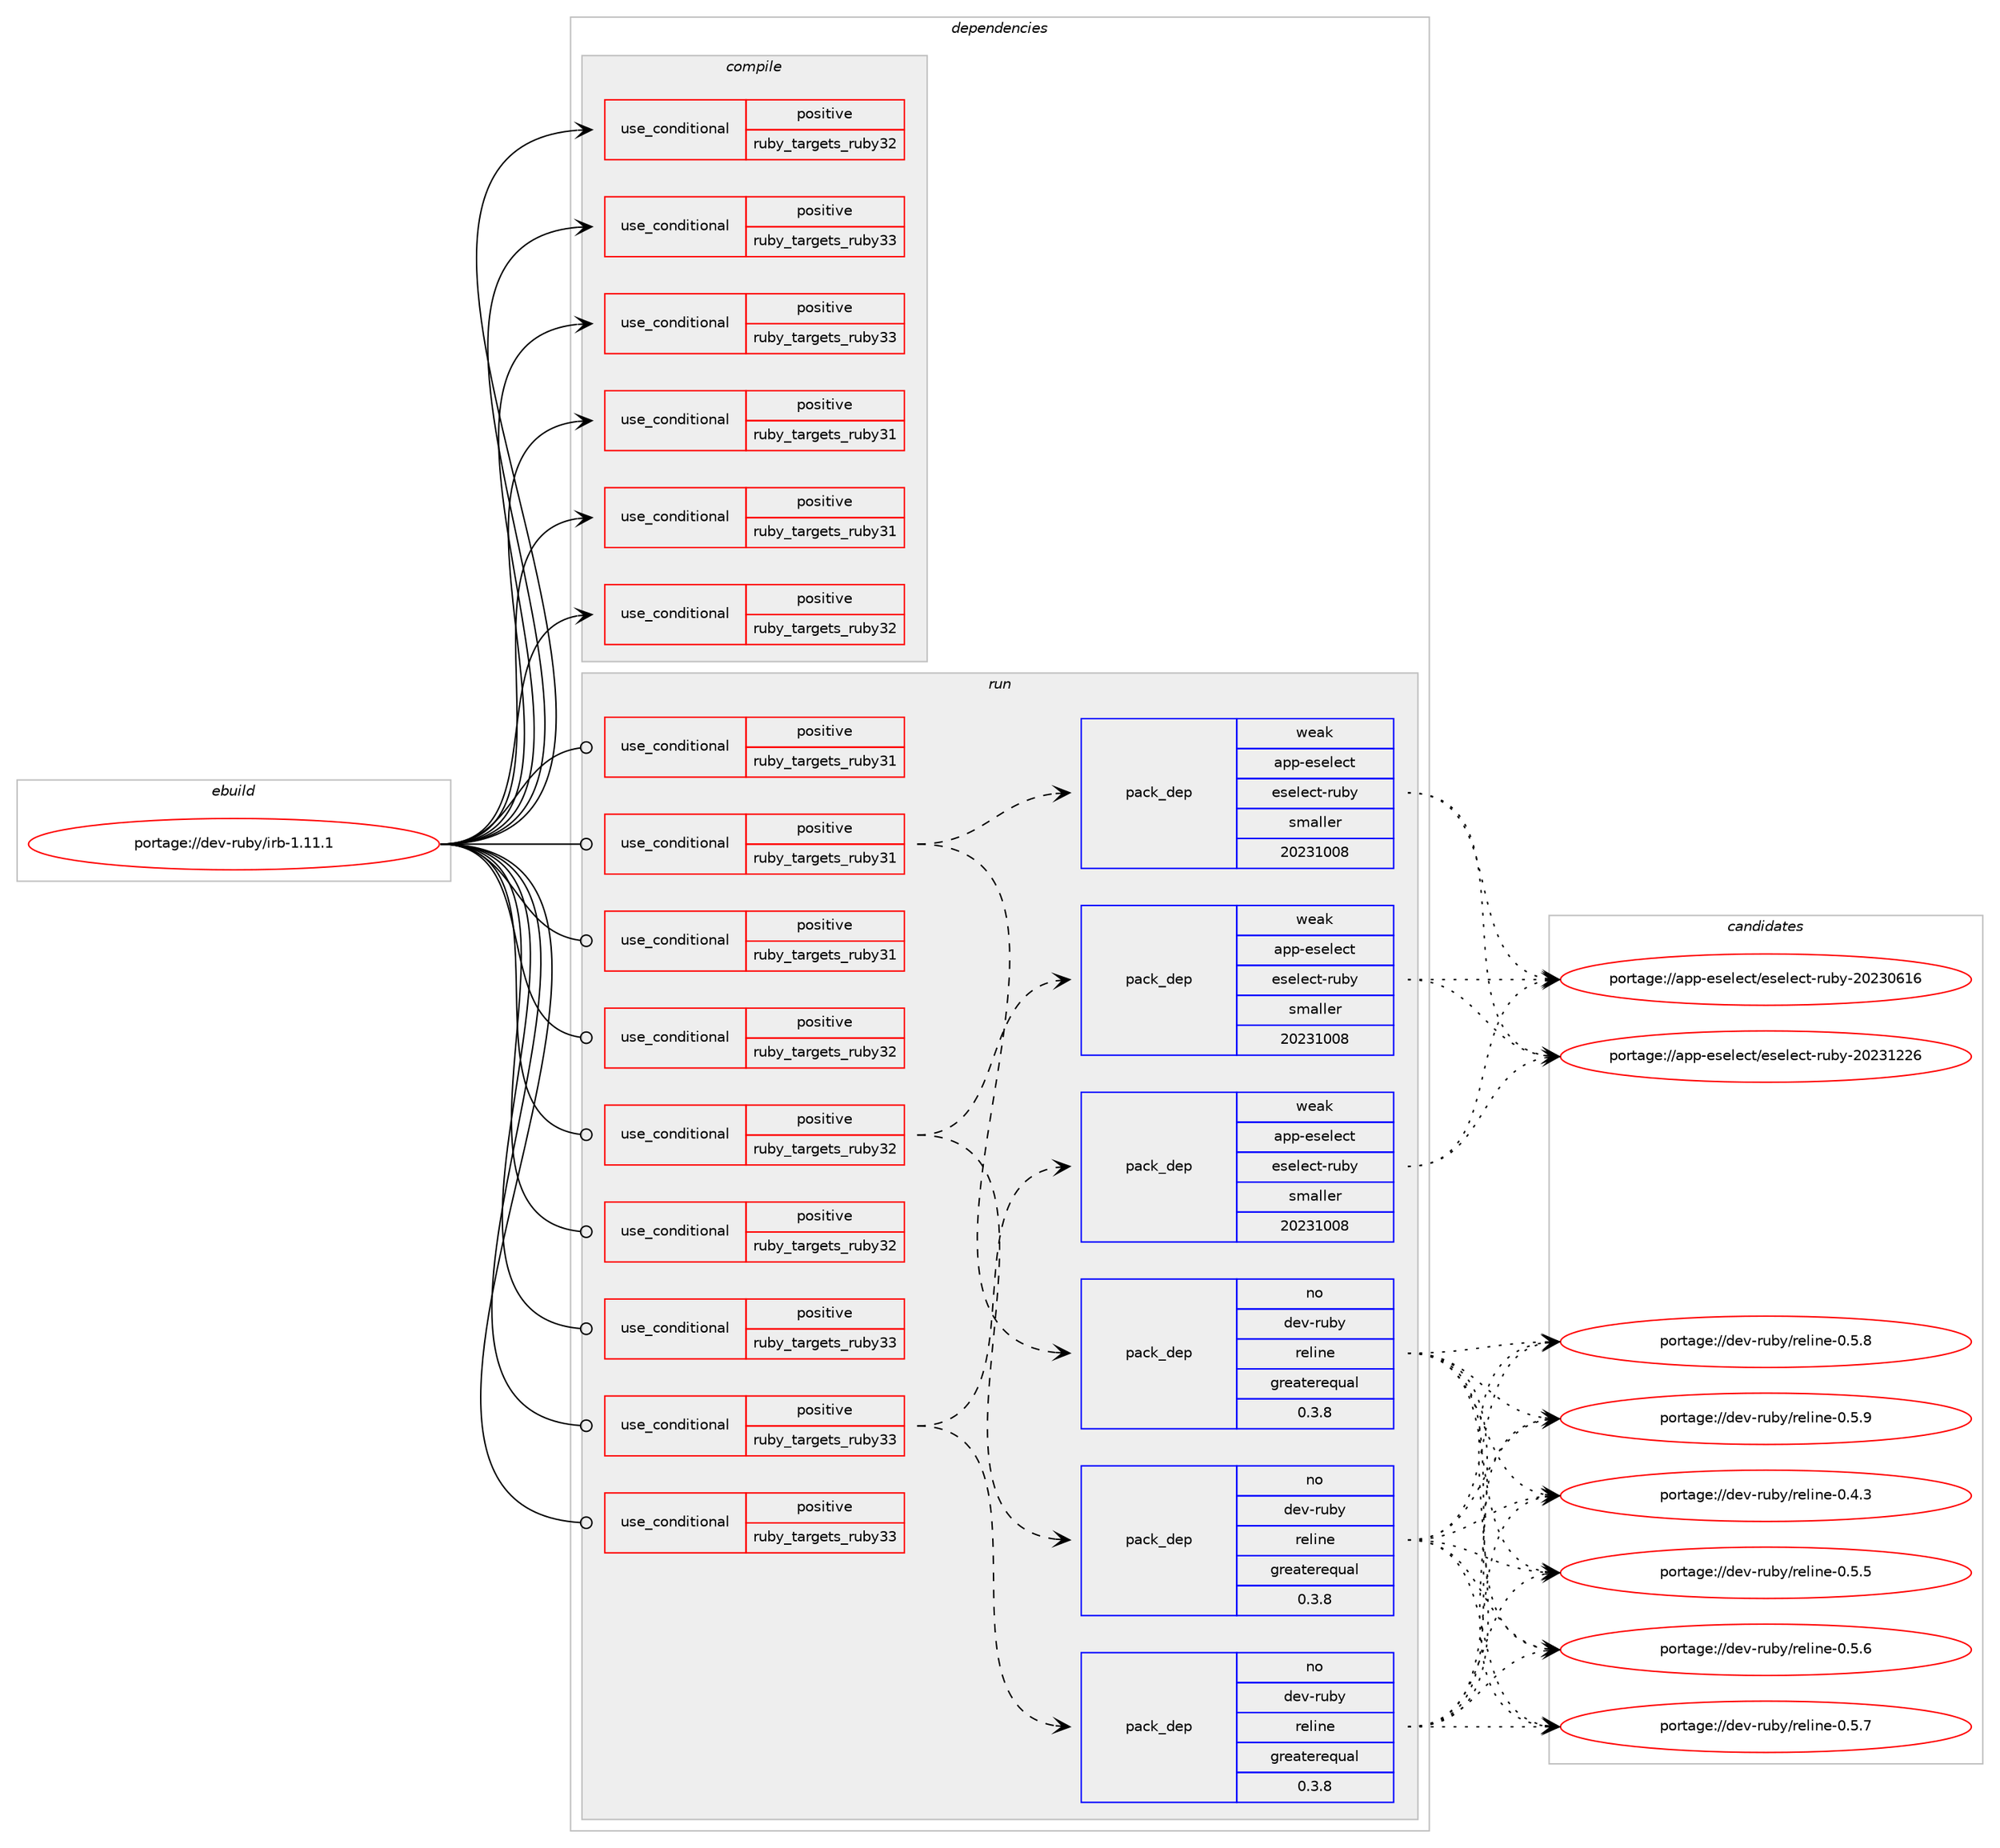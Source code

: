 digraph prolog {

# *************
# Graph options
# *************

newrank=true;
concentrate=true;
compound=true;
graph [rankdir=LR,fontname=Helvetica,fontsize=10,ranksep=1.5];#, ranksep=2.5, nodesep=0.2];
edge  [arrowhead=vee];
node  [fontname=Helvetica,fontsize=10];

# **********
# The ebuild
# **********

subgraph cluster_leftcol {
color=gray;
rank=same;
label=<<i>ebuild</i>>;
id [label="portage://dev-ruby/irb-1.11.1", color=red, width=4, href="../dev-ruby/irb-1.11.1.svg"];
}

# ****************
# The dependencies
# ****************

subgraph cluster_midcol {
color=gray;
label=<<i>dependencies</i>>;
subgraph cluster_compile {
fillcolor="#eeeeee";
style=filled;
label=<<i>compile</i>>;
subgraph cond48103 {
dependency95550 [label=<<TABLE BORDER="0" CELLBORDER="1" CELLSPACING="0" CELLPADDING="4"><TR><TD ROWSPAN="3" CELLPADDING="10">use_conditional</TD></TR><TR><TD>positive</TD></TR><TR><TD>ruby_targets_ruby31</TD></TR></TABLE>>, shape=none, color=red];
# *** BEGIN UNKNOWN DEPENDENCY TYPE (TODO) ***
# dependency95550 -> package_dependency(portage://dev-ruby/irb-1.11.1,install,no,dev-lang,ruby,none,[,,],[slot(3.1)],[])
# *** END UNKNOWN DEPENDENCY TYPE (TODO) ***

}
id:e -> dependency95550:w [weight=20,style="solid",arrowhead="vee"];
subgraph cond48104 {
dependency95551 [label=<<TABLE BORDER="0" CELLBORDER="1" CELLSPACING="0" CELLPADDING="4"><TR><TD ROWSPAN="3" CELLPADDING="10">use_conditional</TD></TR><TR><TD>positive</TD></TR><TR><TD>ruby_targets_ruby31</TD></TR></TABLE>>, shape=none, color=red];
# *** BEGIN UNKNOWN DEPENDENCY TYPE (TODO) ***
# dependency95551 -> package_dependency(portage://dev-ruby/irb-1.11.1,install,no,virtual,rubygems,none,[,,],[],[use(enable(ruby_targets_ruby31),negative)])
# *** END UNKNOWN DEPENDENCY TYPE (TODO) ***

}
id:e -> dependency95551:w [weight=20,style="solid",arrowhead="vee"];
subgraph cond48105 {
dependency95552 [label=<<TABLE BORDER="0" CELLBORDER="1" CELLSPACING="0" CELLPADDING="4"><TR><TD ROWSPAN="3" CELLPADDING="10">use_conditional</TD></TR><TR><TD>positive</TD></TR><TR><TD>ruby_targets_ruby32</TD></TR></TABLE>>, shape=none, color=red];
# *** BEGIN UNKNOWN DEPENDENCY TYPE (TODO) ***
# dependency95552 -> package_dependency(portage://dev-ruby/irb-1.11.1,install,no,dev-lang,ruby,none,[,,],[slot(3.2)],[])
# *** END UNKNOWN DEPENDENCY TYPE (TODO) ***

}
id:e -> dependency95552:w [weight=20,style="solid",arrowhead="vee"];
subgraph cond48106 {
dependency95553 [label=<<TABLE BORDER="0" CELLBORDER="1" CELLSPACING="0" CELLPADDING="4"><TR><TD ROWSPAN="3" CELLPADDING="10">use_conditional</TD></TR><TR><TD>positive</TD></TR><TR><TD>ruby_targets_ruby32</TD></TR></TABLE>>, shape=none, color=red];
# *** BEGIN UNKNOWN DEPENDENCY TYPE (TODO) ***
# dependency95553 -> package_dependency(portage://dev-ruby/irb-1.11.1,install,no,virtual,rubygems,none,[,,],[],[use(enable(ruby_targets_ruby32),negative)])
# *** END UNKNOWN DEPENDENCY TYPE (TODO) ***

}
id:e -> dependency95553:w [weight=20,style="solid",arrowhead="vee"];
subgraph cond48107 {
dependency95554 [label=<<TABLE BORDER="0" CELLBORDER="1" CELLSPACING="0" CELLPADDING="4"><TR><TD ROWSPAN="3" CELLPADDING="10">use_conditional</TD></TR><TR><TD>positive</TD></TR><TR><TD>ruby_targets_ruby33</TD></TR></TABLE>>, shape=none, color=red];
# *** BEGIN UNKNOWN DEPENDENCY TYPE (TODO) ***
# dependency95554 -> package_dependency(portage://dev-ruby/irb-1.11.1,install,no,dev-lang,ruby,none,[,,],[slot(3.3)],[])
# *** END UNKNOWN DEPENDENCY TYPE (TODO) ***

}
id:e -> dependency95554:w [weight=20,style="solid",arrowhead="vee"];
subgraph cond48108 {
dependency95555 [label=<<TABLE BORDER="0" CELLBORDER="1" CELLSPACING="0" CELLPADDING="4"><TR><TD ROWSPAN="3" CELLPADDING="10">use_conditional</TD></TR><TR><TD>positive</TD></TR><TR><TD>ruby_targets_ruby33</TD></TR></TABLE>>, shape=none, color=red];
# *** BEGIN UNKNOWN DEPENDENCY TYPE (TODO) ***
# dependency95555 -> package_dependency(portage://dev-ruby/irb-1.11.1,install,no,virtual,rubygems,none,[,,],[],[use(enable(ruby_targets_ruby33),negative)])
# *** END UNKNOWN DEPENDENCY TYPE (TODO) ***

}
id:e -> dependency95555:w [weight=20,style="solid",arrowhead="vee"];
}
subgraph cluster_compileandrun {
fillcolor="#eeeeee";
style=filled;
label=<<i>compile and run</i>>;
}
subgraph cluster_run {
fillcolor="#eeeeee";
style=filled;
label=<<i>run</i>>;
subgraph cond48109 {
dependency95556 [label=<<TABLE BORDER="0" CELLBORDER="1" CELLSPACING="0" CELLPADDING="4"><TR><TD ROWSPAN="3" CELLPADDING="10">use_conditional</TD></TR><TR><TD>positive</TD></TR><TR><TD>ruby_targets_ruby31</TD></TR></TABLE>>, shape=none, color=red];
# *** BEGIN UNKNOWN DEPENDENCY TYPE (TODO) ***
# dependency95556 -> package_dependency(portage://dev-ruby/irb-1.11.1,run,no,dev-lang,ruby,none,[,,],[slot(3.1)],[])
# *** END UNKNOWN DEPENDENCY TYPE (TODO) ***

}
id:e -> dependency95556:w [weight=20,style="solid",arrowhead="odot"];
subgraph cond48110 {
dependency95557 [label=<<TABLE BORDER="0" CELLBORDER="1" CELLSPACING="0" CELLPADDING="4"><TR><TD ROWSPAN="3" CELLPADDING="10">use_conditional</TD></TR><TR><TD>positive</TD></TR><TR><TD>ruby_targets_ruby31</TD></TR></TABLE>>, shape=none, color=red];
# *** BEGIN UNKNOWN DEPENDENCY TYPE (TODO) ***
# dependency95557 -> package_dependency(portage://dev-ruby/irb-1.11.1,run,no,dev-ruby,rdoc,none,[,,],[],[use(enable(ruby_targets_ruby31),negative)])
# *** END UNKNOWN DEPENDENCY TYPE (TODO) ***

subgraph pack46150 {
dependency95558 [label=<<TABLE BORDER="0" CELLBORDER="1" CELLSPACING="0" CELLPADDING="4" WIDTH="220"><TR><TD ROWSPAN="6" CELLPADDING="30">pack_dep</TD></TR><TR><TD WIDTH="110">no</TD></TR><TR><TD>dev-ruby</TD></TR><TR><TD>reline</TD></TR><TR><TD>greaterequal</TD></TR><TR><TD>0.3.8</TD></TR></TABLE>>, shape=none, color=blue];
}
dependency95557:e -> dependency95558:w [weight=20,style="dashed",arrowhead="vee"];
subgraph pack46151 {
dependency95559 [label=<<TABLE BORDER="0" CELLBORDER="1" CELLSPACING="0" CELLPADDING="4" WIDTH="220"><TR><TD ROWSPAN="6" CELLPADDING="30">pack_dep</TD></TR><TR><TD WIDTH="110">weak</TD></TR><TR><TD>app-eselect</TD></TR><TR><TD>eselect-ruby</TD></TR><TR><TD>smaller</TD></TR><TR><TD>20231008</TD></TR></TABLE>>, shape=none, color=blue];
}
dependency95557:e -> dependency95559:w [weight=20,style="dashed",arrowhead="vee"];
}
id:e -> dependency95557:w [weight=20,style="solid",arrowhead="odot"];
subgraph cond48111 {
dependency95560 [label=<<TABLE BORDER="0" CELLBORDER="1" CELLSPACING="0" CELLPADDING="4"><TR><TD ROWSPAN="3" CELLPADDING="10">use_conditional</TD></TR><TR><TD>positive</TD></TR><TR><TD>ruby_targets_ruby31</TD></TR></TABLE>>, shape=none, color=red];
# *** BEGIN UNKNOWN DEPENDENCY TYPE (TODO) ***
# dependency95560 -> package_dependency(portage://dev-ruby/irb-1.11.1,run,no,virtual,rubygems,none,[,,],[],[use(enable(ruby_targets_ruby31),negative)])
# *** END UNKNOWN DEPENDENCY TYPE (TODO) ***

}
id:e -> dependency95560:w [weight=20,style="solid",arrowhead="odot"];
subgraph cond48112 {
dependency95561 [label=<<TABLE BORDER="0" CELLBORDER="1" CELLSPACING="0" CELLPADDING="4"><TR><TD ROWSPAN="3" CELLPADDING="10">use_conditional</TD></TR><TR><TD>positive</TD></TR><TR><TD>ruby_targets_ruby32</TD></TR></TABLE>>, shape=none, color=red];
# *** BEGIN UNKNOWN DEPENDENCY TYPE (TODO) ***
# dependency95561 -> package_dependency(portage://dev-ruby/irb-1.11.1,run,no,dev-lang,ruby,none,[,,],[slot(3.2)],[])
# *** END UNKNOWN DEPENDENCY TYPE (TODO) ***

}
id:e -> dependency95561:w [weight=20,style="solid",arrowhead="odot"];
subgraph cond48113 {
dependency95562 [label=<<TABLE BORDER="0" CELLBORDER="1" CELLSPACING="0" CELLPADDING="4"><TR><TD ROWSPAN="3" CELLPADDING="10">use_conditional</TD></TR><TR><TD>positive</TD></TR><TR><TD>ruby_targets_ruby32</TD></TR></TABLE>>, shape=none, color=red];
# *** BEGIN UNKNOWN DEPENDENCY TYPE (TODO) ***
# dependency95562 -> package_dependency(portage://dev-ruby/irb-1.11.1,run,no,dev-ruby,rdoc,none,[,,],[],[use(enable(ruby_targets_ruby32),negative)])
# *** END UNKNOWN DEPENDENCY TYPE (TODO) ***

subgraph pack46152 {
dependency95563 [label=<<TABLE BORDER="0" CELLBORDER="1" CELLSPACING="0" CELLPADDING="4" WIDTH="220"><TR><TD ROWSPAN="6" CELLPADDING="30">pack_dep</TD></TR><TR><TD WIDTH="110">no</TD></TR><TR><TD>dev-ruby</TD></TR><TR><TD>reline</TD></TR><TR><TD>greaterequal</TD></TR><TR><TD>0.3.8</TD></TR></TABLE>>, shape=none, color=blue];
}
dependency95562:e -> dependency95563:w [weight=20,style="dashed",arrowhead="vee"];
subgraph pack46153 {
dependency95564 [label=<<TABLE BORDER="0" CELLBORDER="1" CELLSPACING="0" CELLPADDING="4" WIDTH="220"><TR><TD ROWSPAN="6" CELLPADDING="30">pack_dep</TD></TR><TR><TD WIDTH="110">weak</TD></TR><TR><TD>app-eselect</TD></TR><TR><TD>eselect-ruby</TD></TR><TR><TD>smaller</TD></TR><TR><TD>20231008</TD></TR></TABLE>>, shape=none, color=blue];
}
dependency95562:e -> dependency95564:w [weight=20,style="dashed",arrowhead="vee"];
}
id:e -> dependency95562:w [weight=20,style="solid",arrowhead="odot"];
subgraph cond48114 {
dependency95565 [label=<<TABLE BORDER="0" CELLBORDER="1" CELLSPACING="0" CELLPADDING="4"><TR><TD ROWSPAN="3" CELLPADDING="10">use_conditional</TD></TR><TR><TD>positive</TD></TR><TR><TD>ruby_targets_ruby32</TD></TR></TABLE>>, shape=none, color=red];
# *** BEGIN UNKNOWN DEPENDENCY TYPE (TODO) ***
# dependency95565 -> package_dependency(portage://dev-ruby/irb-1.11.1,run,no,virtual,rubygems,none,[,,],[],[use(enable(ruby_targets_ruby32),negative)])
# *** END UNKNOWN DEPENDENCY TYPE (TODO) ***

}
id:e -> dependency95565:w [weight=20,style="solid",arrowhead="odot"];
subgraph cond48115 {
dependency95566 [label=<<TABLE BORDER="0" CELLBORDER="1" CELLSPACING="0" CELLPADDING="4"><TR><TD ROWSPAN="3" CELLPADDING="10">use_conditional</TD></TR><TR><TD>positive</TD></TR><TR><TD>ruby_targets_ruby33</TD></TR></TABLE>>, shape=none, color=red];
# *** BEGIN UNKNOWN DEPENDENCY TYPE (TODO) ***
# dependency95566 -> package_dependency(portage://dev-ruby/irb-1.11.1,run,no,dev-lang,ruby,none,[,,],[slot(3.3)],[])
# *** END UNKNOWN DEPENDENCY TYPE (TODO) ***

}
id:e -> dependency95566:w [weight=20,style="solid",arrowhead="odot"];
subgraph cond48116 {
dependency95567 [label=<<TABLE BORDER="0" CELLBORDER="1" CELLSPACING="0" CELLPADDING="4"><TR><TD ROWSPAN="3" CELLPADDING="10">use_conditional</TD></TR><TR><TD>positive</TD></TR><TR><TD>ruby_targets_ruby33</TD></TR></TABLE>>, shape=none, color=red];
# *** BEGIN UNKNOWN DEPENDENCY TYPE (TODO) ***
# dependency95567 -> package_dependency(portage://dev-ruby/irb-1.11.1,run,no,dev-ruby,rdoc,none,[,,],[],[use(enable(ruby_targets_ruby33),negative)])
# *** END UNKNOWN DEPENDENCY TYPE (TODO) ***

subgraph pack46154 {
dependency95568 [label=<<TABLE BORDER="0" CELLBORDER="1" CELLSPACING="0" CELLPADDING="4" WIDTH="220"><TR><TD ROWSPAN="6" CELLPADDING="30">pack_dep</TD></TR><TR><TD WIDTH="110">no</TD></TR><TR><TD>dev-ruby</TD></TR><TR><TD>reline</TD></TR><TR><TD>greaterequal</TD></TR><TR><TD>0.3.8</TD></TR></TABLE>>, shape=none, color=blue];
}
dependency95567:e -> dependency95568:w [weight=20,style="dashed",arrowhead="vee"];
subgraph pack46155 {
dependency95569 [label=<<TABLE BORDER="0" CELLBORDER="1" CELLSPACING="0" CELLPADDING="4" WIDTH="220"><TR><TD ROWSPAN="6" CELLPADDING="30">pack_dep</TD></TR><TR><TD WIDTH="110">weak</TD></TR><TR><TD>app-eselect</TD></TR><TR><TD>eselect-ruby</TD></TR><TR><TD>smaller</TD></TR><TR><TD>20231008</TD></TR></TABLE>>, shape=none, color=blue];
}
dependency95567:e -> dependency95569:w [weight=20,style="dashed",arrowhead="vee"];
}
id:e -> dependency95567:w [weight=20,style="solid",arrowhead="odot"];
subgraph cond48117 {
dependency95570 [label=<<TABLE BORDER="0" CELLBORDER="1" CELLSPACING="0" CELLPADDING="4"><TR><TD ROWSPAN="3" CELLPADDING="10">use_conditional</TD></TR><TR><TD>positive</TD></TR><TR><TD>ruby_targets_ruby33</TD></TR></TABLE>>, shape=none, color=red];
# *** BEGIN UNKNOWN DEPENDENCY TYPE (TODO) ***
# dependency95570 -> package_dependency(portage://dev-ruby/irb-1.11.1,run,no,virtual,rubygems,none,[,,],[],[use(enable(ruby_targets_ruby33),negative)])
# *** END UNKNOWN DEPENDENCY TYPE (TODO) ***

}
id:e -> dependency95570:w [weight=20,style="solid",arrowhead="odot"];
}
}

# **************
# The candidates
# **************

subgraph cluster_choices {
rank=same;
color=gray;
label=<<i>candidates</i>>;

subgraph choice46150 {
color=black;
nodesep=1;
choice100101118451141179812147114101108105110101454846524651 [label="portage://dev-ruby/reline-0.4.3", color=red, width=4,href="../dev-ruby/reline-0.4.3.svg"];
choice100101118451141179812147114101108105110101454846534653 [label="portage://dev-ruby/reline-0.5.5", color=red, width=4,href="../dev-ruby/reline-0.5.5.svg"];
choice100101118451141179812147114101108105110101454846534654 [label="portage://dev-ruby/reline-0.5.6", color=red, width=4,href="../dev-ruby/reline-0.5.6.svg"];
choice100101118451141179812147114101108105110101454846534655 [label="portage://dev-ruby/reline-0.5.7", color=red, width=4,href="../dev-ruby/reline-0.5.7.svg"];
choice100101118451141179812147114101108105110101454846534656 [label="portage://dev-ruby/reline-0.5.8", color=red, width=4,href="../dev-ruby/reline-0.5.8.svg"];
choice100101118451141179812147114101108105110101454846534657 [label="portage://dev-ruby/reline-0.5.9", color=red, width=4,href="../dev-ruby/reline-0.5.9.svg"];
dependency95558:e -> choice100101118451141179812147114101108105110101454846524651:w [style=dotted,weight="100"];
dependency95558:e -> choice100101118451141179812147114101108105110101454846534653:w [style=dotted,weight="100"];
dependency95558:e -> choice100101118451141179812147114101108105110101454846534654:w [style=dotted,weight="100"];
dependency95558:e -> choice100101118451141179812147114101108105110101454846534655:w [style=dotted,weight="100"];
dependency95558:e -> choice100101118451141179812147114101108105110101454846534656:w [style=dotted,weight="100"];
dependency95558:e -> choice100101118451141179812147114101108105110101454846534657:w [style=dotted,weight="100"];
}
subgraph choice46151 {
color=black;
nodesep=1;
choice97112112451011151011081019911647101115101108101991164511411798121455048505148544954 [label="portage://app-eselect/eselect-ruby-20230616", color=red, width=4,href="../app-eselect/eselect-ruby-20230616.svg"];
choice97112112451011151011081019911647101115101108101991164511411798121455048505149505054 [label="portage://app-eselect/eselect-ruby-20231226", color=red, width=4,href="../app-eselect/eselect-ruby-20231226.svg"];
dependency95559:e -> choice97112112451011151011081019911647101115101108101991164511411798121455048505148544954:w [style=dotted,weight="100"];
dependency95559:e -> choice97112112451011151011081019911647101115101108101991164511411798121455048505149505054:w [style=dotted,weight="100"];
}
subgraph choice46152 {
color=black;
nodesep=1;
choice100101118451141179812147114101108105110101454846524651 [label="portage://dev-ruby/reline-0.4.3", color=red, width=4,href="../dev-ruby/reline-0.4.3.svg"];
choice100101118451141179812147114101108105110101454846534653 [label="portage://dev-ruby/reline-0.5.5", color=red, width=4,href="../dev-ruby/reline-0.5.5.svg"];
choice100101118451141179812147114101108105110101454846534654 [label="portage://dev-ruby/reline-0.5.6", color=red, width=4,href="../dev-ruby/reline-0.5.6.svg"];
choice100101118451141179812147114101108105110101454846534655 [label="portage://dev-ruby/reline-0.5.7", color=red, width=4,href="../dev-ruby/reline-0.5.7.svg"];
choice100101118451141179812147114101108105110101454846534656 [label="portage://dev-ruby/reline-0.5.8", color=red, width=4,href="../dev-ruby/reline-0.5.8.svg"];
choice100101118451141179812147114101108105110101454846534657 [label="portage://dev-ruby/reline-0.5.9", color=red, width=4,href="../dev-ruby/reline-0.5.9.svg"];
dependency95563:e -> choice100101118451141179812147114101108105110101454846524651:w [style=dotted,weight="100"];
dependency95563:e -> choice100101118451141179812147114101108105110101454846534653:w [style=dotted,weight="100"];
dependency95563:e -> choice100101118451141179812147114101108105110101454846534654:w [style=dotted,weight="100"];
dependency95563:e -> choice100101118451141179812147114101108105110101454846534655:w [style=dotted,weight="100"];
dependency95563:e -> choice100101118451141179812147114101108105110101454846534656:w [style=dotted,weight="100"];
dependency95563:e -> choice100101118451141179812147114101108105110101454846534657:w [style=dotted,weight="100"];
}
subgraph choice46153 {
color=black;
nodesep=1;
choice97112112451011151011081019911647101115101108101991164511411798121455048505148544954 [label="portage://app-eselect/eselect-ruby-20230616", color=red, width=4,href="../app-eselect/eselect-ruby-20230616.svg"];
choice97112112451011151011081019911647101115101108101991164511411798121455048505149505054 [label="portage://app-eselect/eselect-ruby-20231226", color=red, width=4,href="../app-eselect/eselect-ruby-20231226.svg"];
dependency95564:e -> choice97112112451011151011081019911647101115101108101991164511411798121455048505148544954:w [style=dotted,weight="100"];
dependency95564:e -> choice97112112451011151011081019911647101115101108101991164511411798121455048505149505054:w [style=dotted,weight="100"];
}
subgraph choice46154 {
color=black;
nodesep=1;
choice100101118451141179812147114101108105110101454846524651 [label="portage://dev-ruby/reline-0.4.3", color=red, width=4,href="../dev-ruby/reline-0.4.3.svg"];
choice100101118451141179812147114101108105110101454846534653 [label="portage://dev-ruby/reline-0.5.5", color=red, width=4,href="../dev-ruby/reline-0.5.5.svg"];
choice100101118451141179812147114101108105110101454846534654 [label="portage://dev-ruby/reline-0.5.6", color=red, width=4,href="../dev-ruby/reline-0.5.6.svg"];
choice100101118451141179812147114101108105110101454846534655 [label="portage://dev-ruby/reline-0.5.7", color=red, width=4,href="../dev-ruby/reline-0.5.7.svg"];
choice100101118451141179812147114101108105110101454846534656 [label="portage://dev-ruby/reline-0.5.8", color=red, width=4,href="../dev-ruby/reline-0.5.8.svg"];
choice100101118451141179812147114101108105110101454846534657 [label="portage://dev-ruby/reline-0.5.9", color=red, width=4,href="../dev-ruby/reline-0.5.9.svg"];
dependency95568:e -> choice100101118451141179812147114101108105110101454846524651:w [style=dotted,weight="100"];
dependency95568:e -> choice100101118451141179812147114101108105110101454846534653:w [style=dotted,weight="100"];
dependency95568:e -> choice100101118451141179812147114101108105110101454846534654:w [style=dotted,weight="100"];
dependency95568:e -> choice100101118451141179812147114101108105110101454846534655:w [style=dotted,weight="100"];
dependency95568:e -> choice100101118451141179812147114101108105110101454846534656:w [style=dotted,weight="100"];
dependency95568:e -> choice100101118451141179812147114101108105110101454846534657:w [style=dotted,weight="100"];
}
subgraph choice46155 {
color=black;
nodesep=1;
choice97112112451011151011081019911647101115101108101991164511411798121455048505148544954 [label="portage://app-eselect/eselect-ruby-20230616", color=red, width=4,href="../app-eselect/eselect-ruby-20230616.svg"];
choice97112112451011151011081019911647101115101108101991164511411798121455048505149505054 [label="portage://app-eselect/eselect-ruby-20231226", color=red, width=4,href="../app-eselect/eselect-ruby-20231226.svg"];
dependency95569:e -> choice97112112451011151011081019911647101115101108101991164511411798121455048505148544954:w [style=dotted,weight="100"];
dependency95569:e -> choice97112112451011151011081019911647101115101108101991164511411798121455048505149505054:w [style=dotted,weight="100"];
}
}

}
